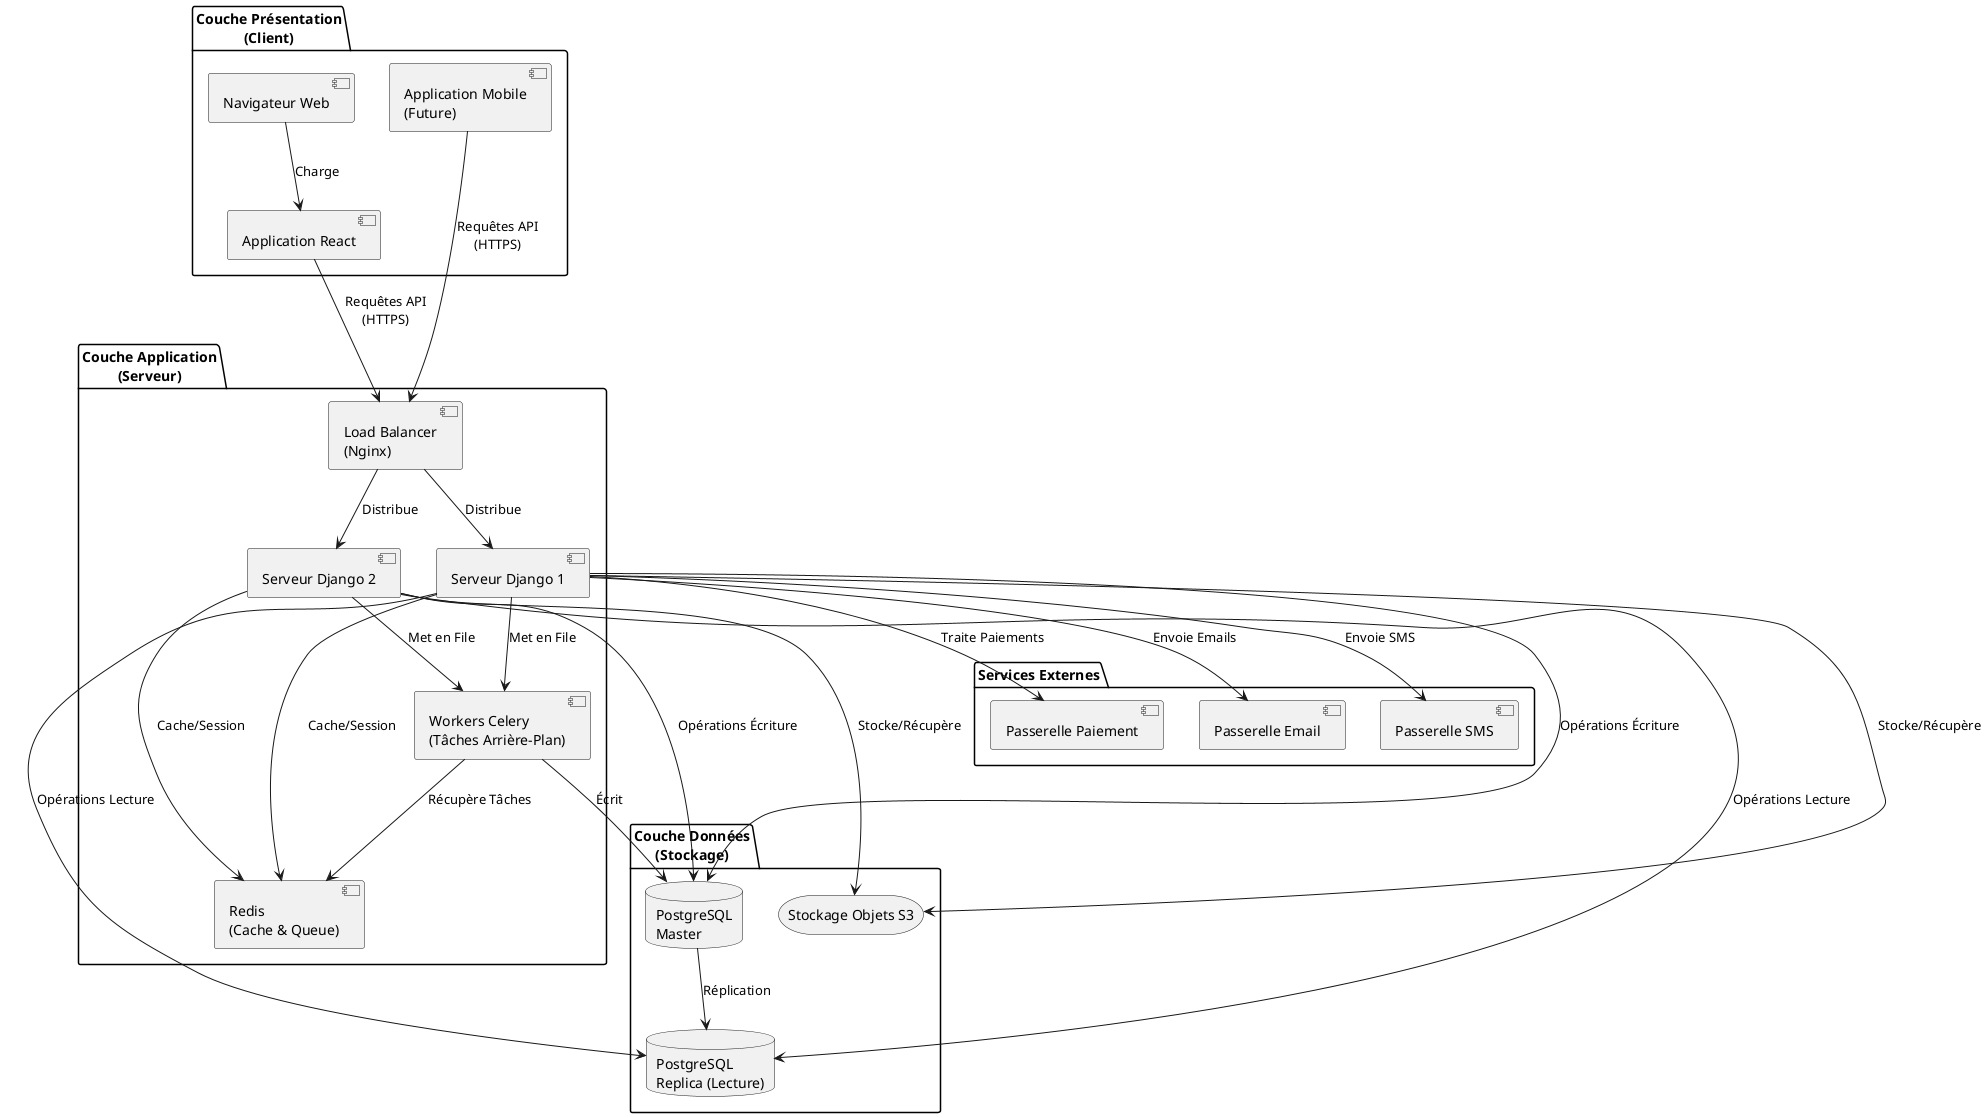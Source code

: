 @startuml architecture_3tiers

package "Couche Présentation\n(Client)" {
    [Navigateur Web] as browser
    [Application React] as react
    [Application Mobile\n(Future)] as mobile
}

package "Couche Application\n(Serveur)" {
    [Load Balancer\n(Nginx)] as lb
    [Serveur Django 1] as app1
    [Serveur Django 2] as app2
    [Workers Celery\n(Tâches Arrière-Plan)] as celery
    [Redis\n(Cache & Queue)] as redis
}

package "Couche Données\n(Stockage)" {
    database "PostgreSQL\nMaster" as db_master
    database "PostgreSQL\nReplica (Lecture)" as db_replica
    storage "Stockage Objets S3" as s3
}

package "Services Externes" {
    [Passerelle Email] as email
    [Passerelle SMS] as sms
    [Passerelle Paiement] as payment
}

browser --> react : Charge
react --> lb : Requêtes API\n(HTTPS)
mobile --> lb : Requêtes API\n(HTTPS)

lb --> app1 : Distribue
lb --> app2 : Distribue

app1 --> db_master : Opérations Écriture
app1 --> db_replica : Opérations Lecture
app2 --> db_master : Opérations Écriture
app2 --> db_replica : Opérations Lecture

app1 --> redis : Cache/Session
app2 --> redis : Cache/Session
app1 --> celery : Met en File
app2 --> celery : Met en File

celery --> redis : Récupère Tâches
celery --> db_master : Écrit

app1 --> s3 : Stocke/Récupère
app2 --> s3 : Stocke/Récupère

app1 --> email : Envoie Emails
app1 --> sms : Envoie SMS
app1 --> payment : Traite Paiements

db_master --> db_replica : Réplication

@enduml
